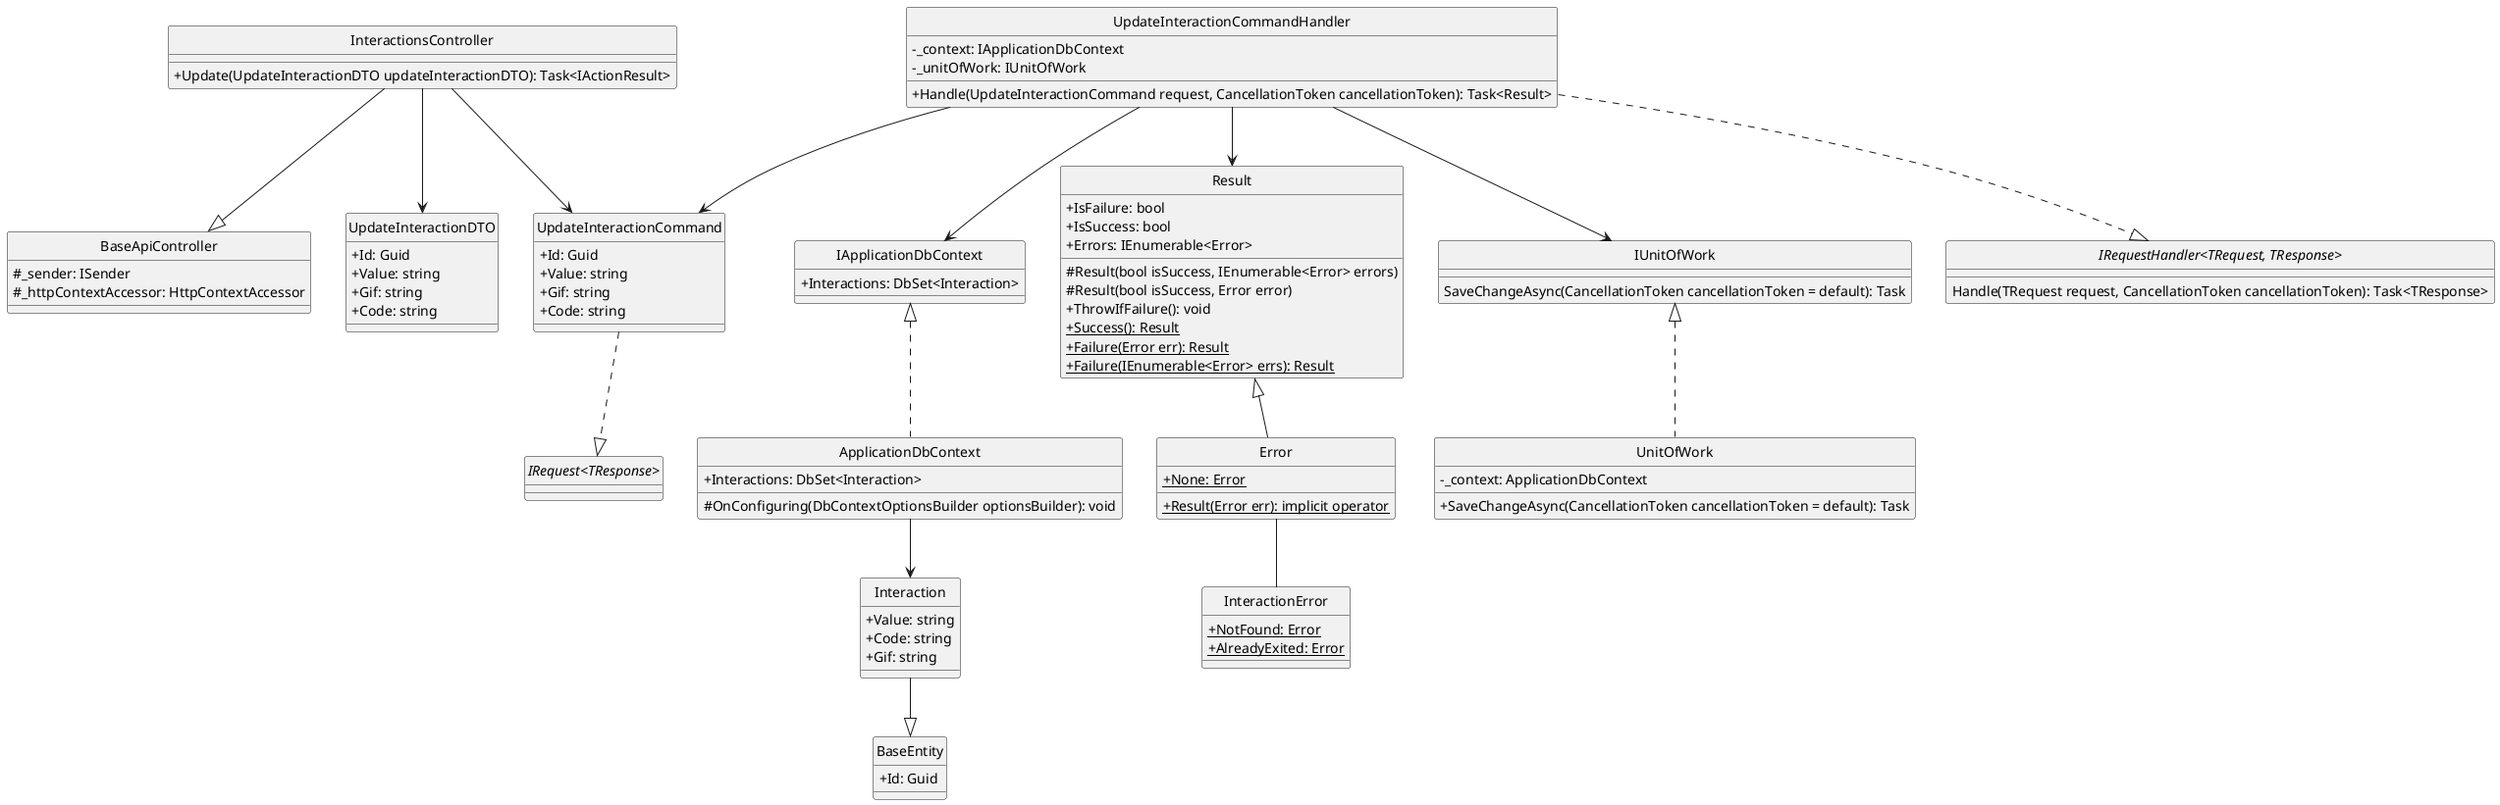 @startuml updateInteraction
hide circle
skinparam classAttributeIconSize 0

class BaseApiController {
    #_sender: ISender
    #_httpContextAccessor: HttpContextAccessor
}

class InteractionsController {
    +Update(UpdateInteractionDTO updateInteractionDTO): Task<IActionResult>
}

class UpdateInteractionCommand {
    +Id: Guid
    +Value: string
    +Gif: string
    +Code: string
}

class UpdateInteractionCommandHandler {
    -_context: IApplicationDbContext
    -_unitOfWork: IUnitOfWork
    +Handle(UpdateInteractionCommand request, CancellationToken cancellationToken): Task<Result>
}

class IApplicationDbContext {
    +Interactions: DbSet<Interaction>
}

class ApplicationDbContext {
    +Interactions: DbSet<Interaction>
    #OnConfiguring(DbContextOptionsBuilder optionsBuilder): void 
}

class Result {
    +IsFailure: bool
    +IsSuccess: bool
    +Errors: IEnumerable<Error>
    #Result(bool isSuccess, IEnumerable<Error> errors)
    #Result(bool isSuccess, Error error)
    +ThrowIfFailure(): void
    +{static} Success(): Result
    +{static} Failure(Error err): Result
    +{static} Failure(IEnumerable<Error> errs): Result
}

class Error {
    +{static} None: Error
    +{static} Result(Error err): implicit operator
}

class IUnitOfWork {
    SaveChangeAsync(CancellationToken cancellationToken = default): Task
}

class UnitOfWork {
    -_context: ApplicationDbContext
    +SaveChangeAsync(CancellationToken cancellationToken = default): Task
}

class InteractionError {
    +{static} NotFound: Error
    +{static} AlreadyExited: Error
}

class UpdateInteractionDTO {
    +Id: Guid
    +Value: string
    +Gif: string
    +Code: string
}

class BaseEntity {
    +Id: Guid
}

class Interaction {
    +Value: string
    +Code: string
    +Gif: string
}

interface "IRequest<TResponse>"
interface "IRequestHandler<TRequest, TResponse>"{
    Handle(TRequest request, CancellationToken cancellationToken): Task<TResponse>
}

'==== Update Interaction ====
'API Layer
InteractionsController --|> BaseApiController
InteractionsController --> UpdateInteractionCommand
InteractionsController --> UpdateInteractionDTO
'Application Layer
UpdateInteractionCommand ..|> "IRequest<TResponse>"
UpdateInteractionCommandHandler ..|> "IRequestHandler<TRequest, TResponse>"
UpdateInteractionCommandHandler --> UpdateInteractionCommand
UpdateInteractionCommandHandler --> Result
UpdateInteractionCommandHandler --> IUnitOfWork
UpdateInteractionCommandHandler --> IApplicationDbContext
'Domain Layer
Result <|-- Error
Error -- InteractionError
Interaction --|> BaseEntity
'Infrastructure Layer
IUnitOfWork <|.. UnitOfWork
IApplicationDbContext <|.. ApplicationDbContext
ApplicationDbContext --> Interaction
@enduml